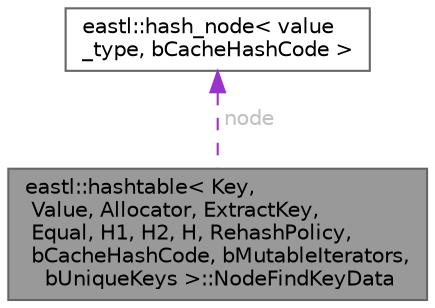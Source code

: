digraph "eastl::hashtable&lt; Key, Value, Allocator, ExtractKey, Equal, H1, H2, H, RehashPolicy, bCacheHashCode, bMutableIterators, bUniqueKeys &gt;::NodeFindKeyData"
{
 // LATEX_PDF_SIZE
  bgcolor="transparent";
  edge [fontname=Helvetica,fontsize=10,labelfontname=Helvetica,labelfontsize=10];
  node [fontname=Helvetica,fontsize=10,shape=box,height=0.2,width=0.4];
  Node1 [id="Node000001",label="eastl::hashtable\< Key,\l Value, Allocator, ExtractKey,\l Equal, H1, H2, H, RehashPolicy,\l bCacheHashCode, bMutableIterators,\l bUniqueKeys \>::NodeFindKeyData",height=0.2,width=0.4,color="gray40", fillcolor="grey60", style="filled", fontcolor="black",tooltip=" "];
  Node2 -> Node1 [id="edge1_Node000001_Node000002",dir="back",color="darkorchid3",style="dashed",tooltip=" ",label=" node",fontcolor="grey" ];
  Node2 [id="Node000002",label="eastl::hash_node\< value\l_type, bCacheHashCode \>",height=0.2,width=0.4,color="gray40", fillcolor="white", style="filled",URL="$structeastl_1_1hash__node.html",tooltip=" "];
}
